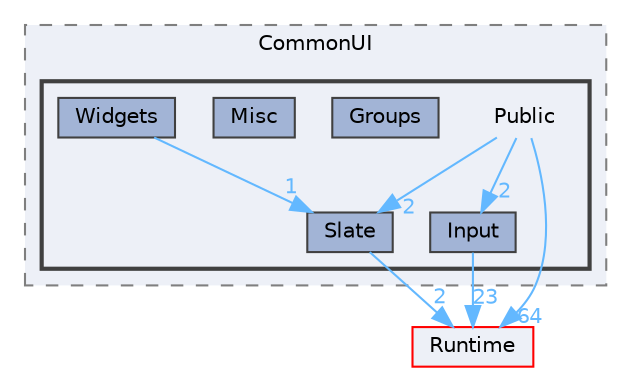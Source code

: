 digraph "Public"
{
 // INTERACTIVE_SVG=YES
 // LATEX_PDF_SIZE
  bgcolor="transparent";
  edge [fontname=Helvetica,fontsize=10,labelfontname=Helvetica,labelfontsize=10];
  node [fontname=Helvetica,fontsize=10,shape=box,height=0.2,width=0.4];
  compound=true
  subgraph clusterdir_fbab3a8e17ff5410c3fe42326069f575 {
    graph [ bgcolor="#edf0f7", pencolor="grey50", label="CommonUI", fontname=Helvetica,fontsize=10 style="filled,dashed", URL="dir_fbab3a8e17ff5410c3fe42326069f575.html",tooltip=""]
  subgraph clusterdir_a07110ec95da178bf6baa17e6dcc00f8 {
    graph [ bgcolor="#edf0f7", pencolor="grey25", label="", fontname=Helvetica,fontsize=10 style="filled,bold", URL="dir_a07110ec95da178bf6baa17e6dcc00f8.html",tooltip=""]
    dir_a07110ec95da178bf6baa17e6dcc00f8 [shape=plaintext, label="Public"];
  dir_243c8b4f1968c60490e4af62ba7c625d [label="Groups", fillcolor="#a2b4d6", color="grey25", style="filled", URL="dir_243c8b4f1968c60490e4af62ba7c625d.html",tooltip=""];
  dir_14a8d567241d63b4c7b4e29b2b22fa34 [label="Input", fillcolor="#a2b4d6", color="grey25", style="filled", URL="dir_14a8d567241d63b4c7b4e29b2b22fa34.html",tooltip=""];
  dir_8399e21df52078a605f3d3ae72fd10ce [label="Misc", fillcolor="#a2b4d6", color="grey25", style="filled", URL="dir_8399e21df52078a605f3d3ae72fd10ce.html",tooltip=""];
  dir_ee7af800aecfa3d3eb63b795b78dc79c [label="Slate", fillcolor="#a2b4d6", color="grey25", style="filled", URL="dir_ee7af800aecfa3d3eb63b795b78dc79c.html",tooltip=""];
  dir_6435db1802a5b34e84956c1b1bfbaccc [label="Widgets", fillcolor="#a2b4d6", color="grey25", style="filled", URL="dir_6435db1802a5b34e84956c1b1bfbaccc.html",tooltip=""];
  }
  }
  dir_7536b172fbd480bfd146a1b1acd6856b [label="Runtime", fillcolor="#edf0f7", color="red", style="filled", URL="dir_7536b172fbd480bfd146a1b1acd6856b.html",tooltip=""];
  dir_a07110ec95da178bf6baa17e6dcc00f8->dir_14a8d567241d63b4c7b4e29b2b22fa34 [headlabel="2", labeldistance=1.5 headhref="dir_000857_000490.html" href="dir_000857_000490.html" color="steelblue1" fontcolor="steelblue1"];
  dir_a07110ec95da178bf6baa17e6dcc00f8->dir_7536b172fbd480bfd146a1b1acd6856b [headlabel="64", labeldistance=1.5 headhref="dir_000857_000984.html" href="dir_000857_000984.html" color="steelblue1" fontcolor="steelblue1"];
  dir_a07110ec95da178bf6baa17e6dcc00f8->dir_ee7af800aecfa3d3eb63b795b78dc79c [headlabel="2", labeldistance=1.5 headhref="dir_000857_001041.html" href="dir_000857_001041.html" color="steelblue1" fontcolor="steelblue1"];
  dir_14a8d567241d63b4c7b4e29b2b22fa34->dir_7536b172fbd480bfd146a1b1acd6856b [headlabel="23", labeldistance=1.5 headhref="dir_000490_000984.html" href="dir_000490_000984.html" color="steelblue1" fontcolor="steelblue1"];
  dir_ee7af800aecfa3d3eb63b795b78dc79c->dir_7536b172fbd480bfd146a1b1acd6856b [headlabel="2", labeldistance=1.5 headhref="dir_001041_000984.html" href="dir_001041_000984.html" color="steelblue1" fontcolor="steelblue1"];
  dir_6435db1802a5b34e84956c1b1bfbaccc->dir_ee7af800aecfa3d3eb63b795b78dc79c [headlabel="1", labeldistance=1.5 headhref="dir_001281_001041.html" href="dir_001281_001041.html" color="steelblue1" fontcolor="steelblue1"];
}
